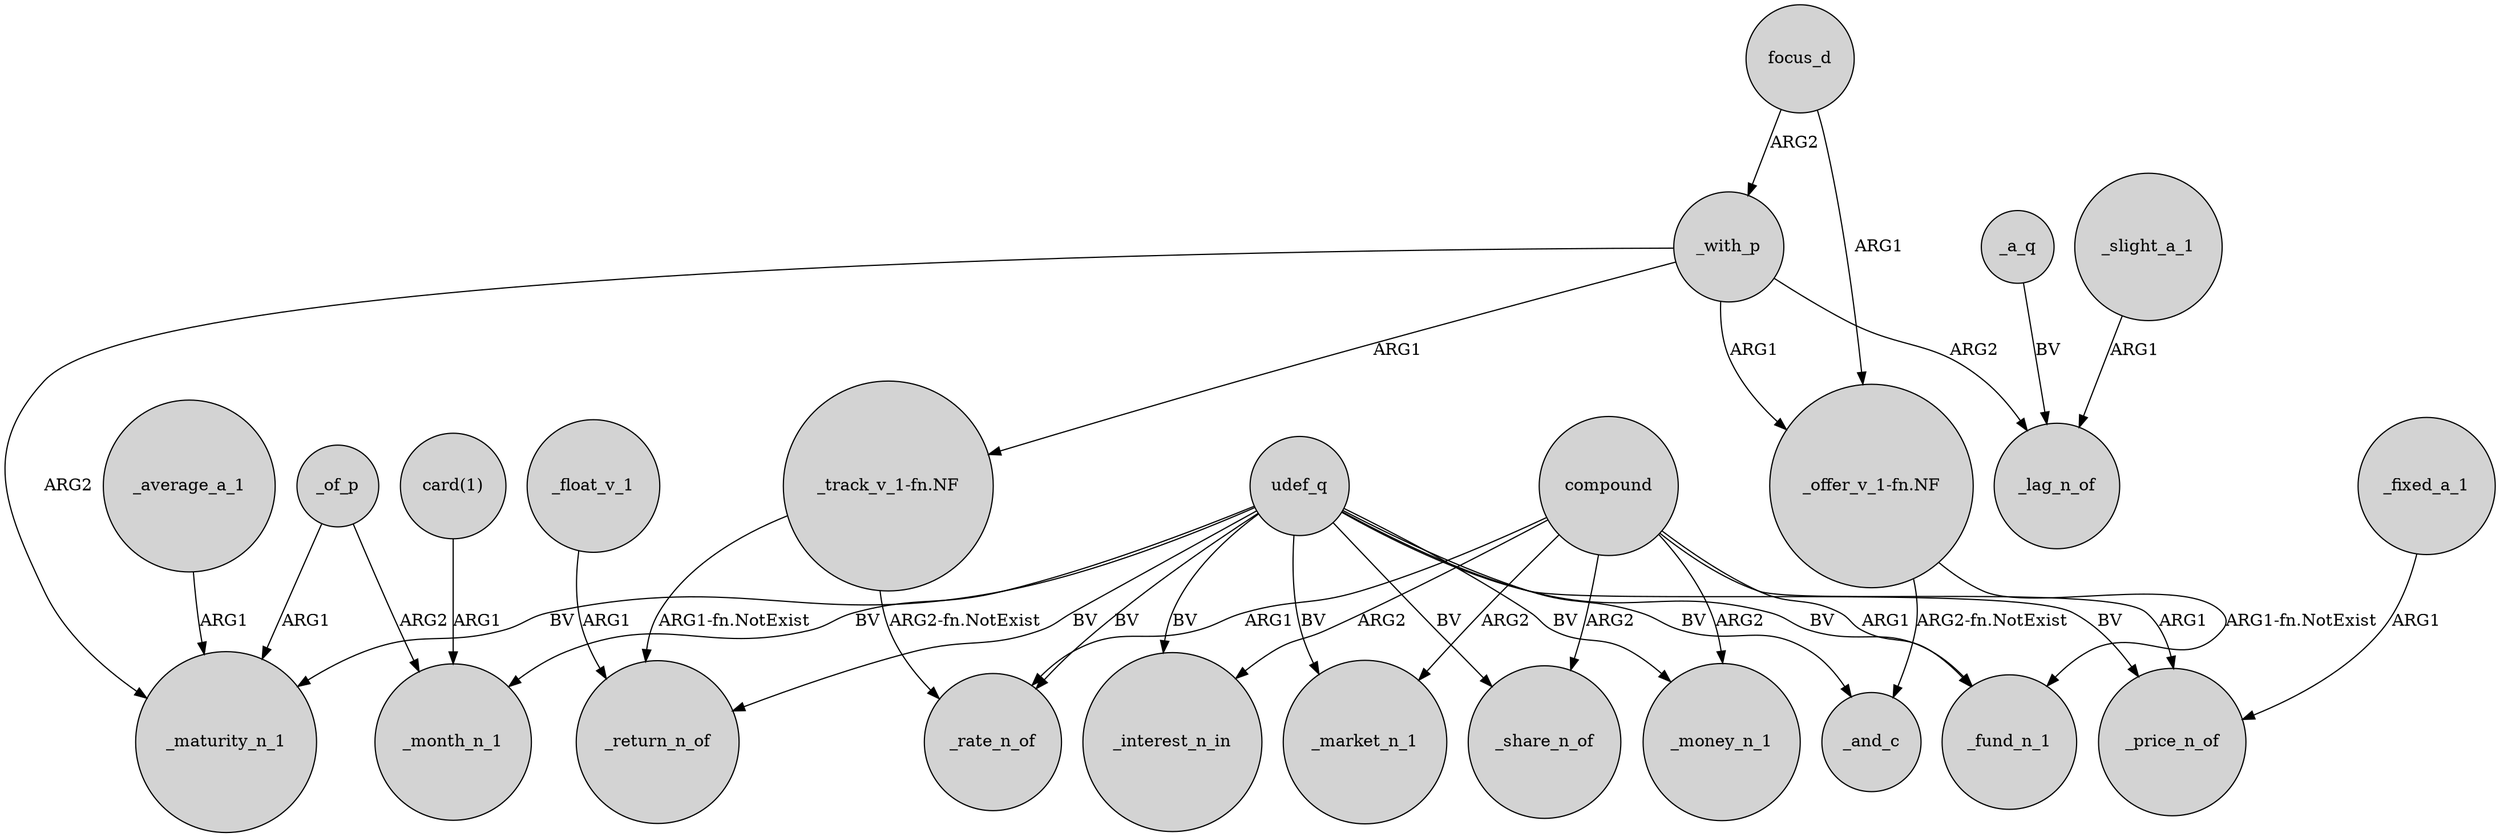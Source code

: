digraph {
	node [shape=circle style=filled]
	compound -> _market_n_1 [label=ARG2]
	"_track_v_1-fn.NF" -> _rate_n_of [label="ARG2-fn.NotExist"]
	udef_q -> _money_n_1 [label=BV]
	udef_q -> _price_n_of [label=BV]
	_with_p -> _maturity_n_1 [label=ARG2]
	_of_p -> _maturity_n_1 [label=ARG1]
	"_offer_v_1-fn.NF" -> _and_c [label="ARG2-fn.NotExist"]
	udef_q -> _return_n_of [label=BV]
	"card(1)" -> _month_n_1 [label=ARG1]
	compound -> _rate_n_of [label=ARG1]
	focus_d -> _with_p [label=ARG2]
	"_offer_v_1-fn.NF" -> _fund_n_1 [label="ARG1-fn.NotExist"]
	udef_q -> _rate_n_of [label=BV]
	udef_q -> _market_n_1 [label=BV]
	udef_q -> _interest_n_in [label=BV]
	compound -> _share_n_of [label=ARG2]
	udef_q -> _maturity_n_1 [label=BV]
	udef_q -> _month_n_1 [label=BV]
	compound -> _interest_n_in [label=ARG2]
	focus_d -> "_offer_v_1-fn.NF" [label=ARG1]
	_with_p -> "_track_v_1-fn.NF" [label=ARG1]
	compound -> _money_n_1 [label=ARG2]
	_average_a_1 -> _maturity_n_1 [label=ARG1]
	_a_q -> _lag_n_of [label=BV]
	_of_p -> _month_n_1 [label=ARG2]
	"_track_v_1-fn.NF" -> _return_n_of [label="ARG1-fn.NotExist"]
	udef_q -> _fund_n_1 [label=BV]
	_with_p -> "_offer_v_1-fn.NF" [label=ARG1]
	udef_q -> _share_n_of [label=BV]
	_float_v_1 -> _return_n_of [label=ARG1]
	_slight_a_1 -> _lag_n_of [label=ARG1]
	compound -> _price_n_of [label=ARG1]
	udef_q -> _and_c [label=BV]
	_with_p -> _lag_n_of [label=ARG2]
	_fixed_a_1 -> _price_n_of [label=ARG1]
	compound -> _fund_n_1 [label=ARG1]
}
